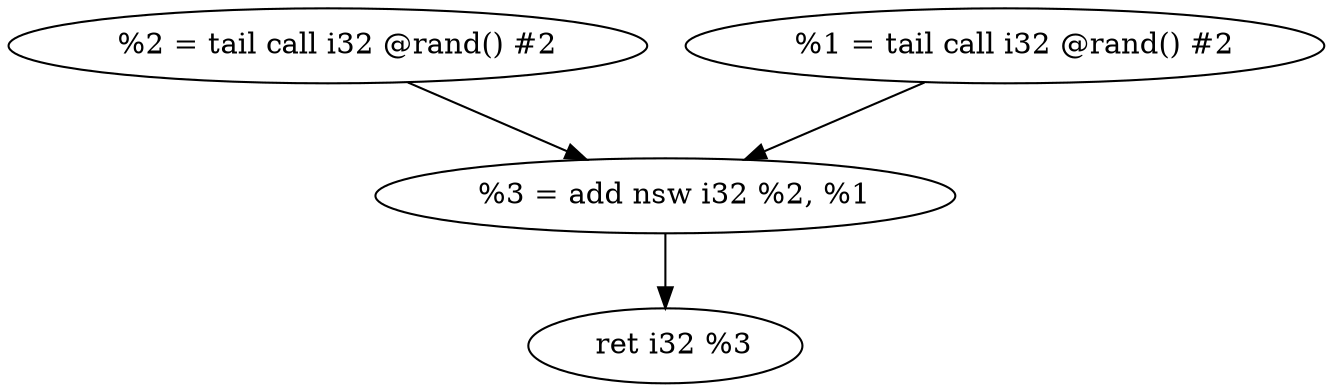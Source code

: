 digraph B{
"  %2 = tail call i32 @rand() #2" ->"  %3 = add nsw i32 %2, %1";
"  %1 = tail call i32 @rand() #2" ->"  %3 = add nsw i32 %2, %1";
"  %3 = add nsw i32 %2, %1" ->"  ret i32 %3";
}
